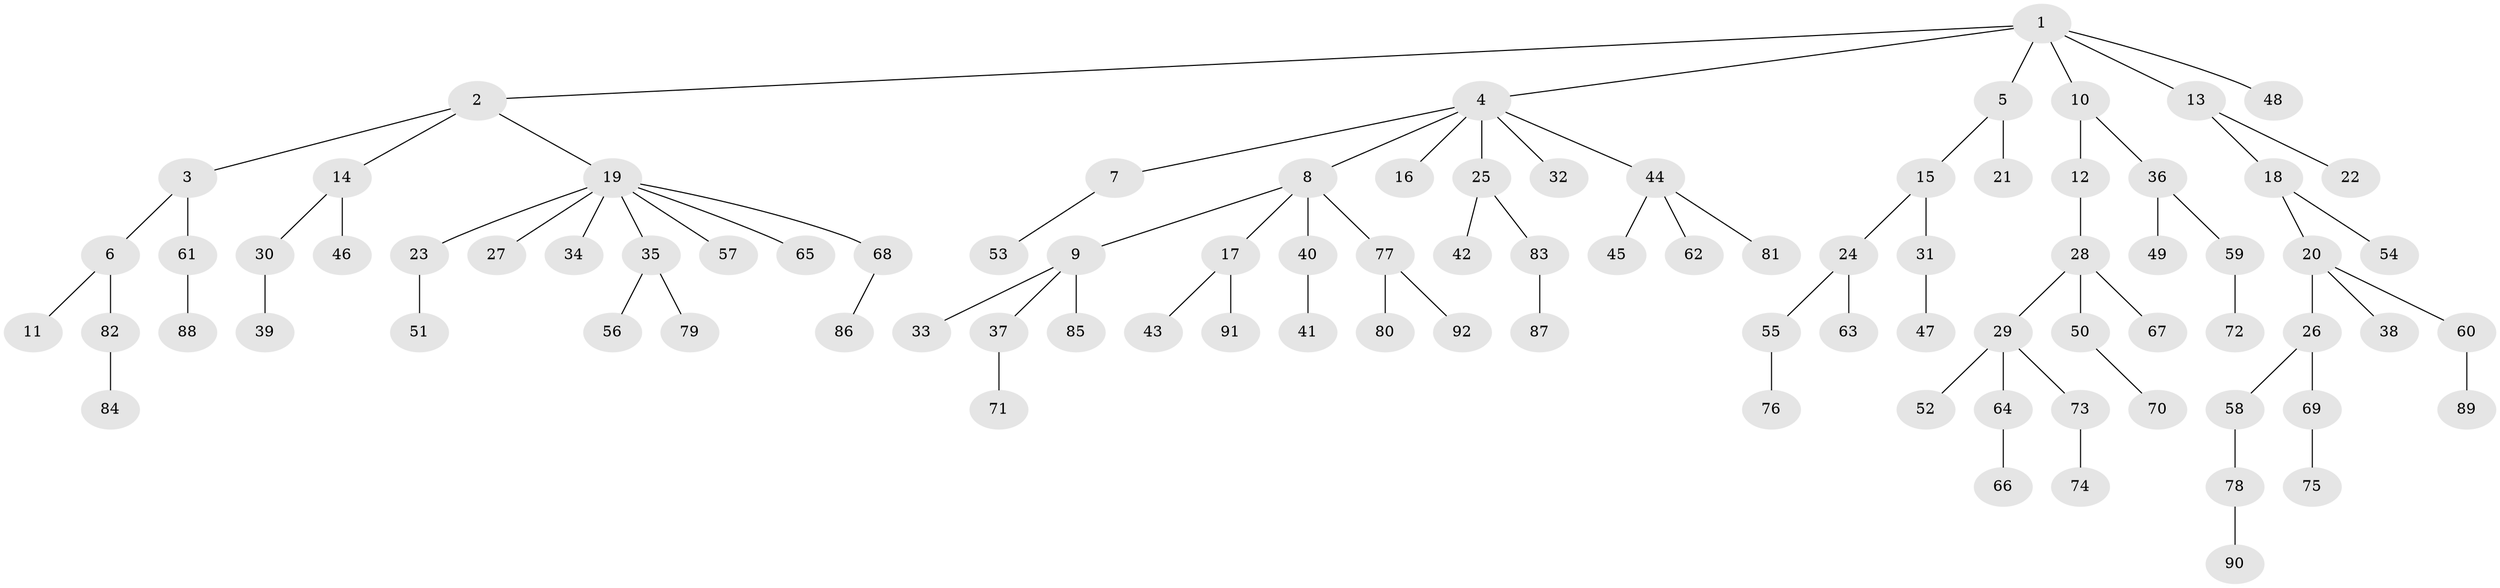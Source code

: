 // Generated by graph-tools (version 1.1) at 2025/53/03/09/25 04:53:54]
// undirected, 92 vertices, 91 edges
graph export_dot {
graph [start="1"]
  node [color=gray90,style=filled];
  1;
  2;
  3;
  4;
  5;
  6;
  7;
  8;
  9;
  10;
  11;
  12;
  13;
  14;
  15;
  16;
  17;
  18;
  19;
  20;
  21;
  22;
  23;
  24;
  25;
  26;
  27;
  28;
  29;
  30;
  31;
  32;
  33;
  34;
  35;
  36;
  37;
  38;
  39;
  40;
  41;
  42;
  43;
  44;
  45;
  46;
  47;
  48;
  49;
  50;
  51;
  52;
  53;
  54;
  55;
  56;
  57;
  58;
  59;
  60;
  61;
  62;
  63;
  64;
  65;
  66;
  67;
  68;
  69;
  70;
  71;
  72;
  73;
  74;
  75;
  76;
  77;
  78;
  79;
  80;
  81;
  82;
  83;
  84;
  85;
  86;
  87;
  88;
  89;
  90;
  91;
  92;
  1 -- 2;
  1 -- 4;
  1 -- 5;
  1 -- 10;
  1 -- 13;
  1 -- 48;
  2 -- 3;
  2 -- 14;
  2 -- 19;
  3 -- 6;
  3 -- 61;
  4 -- 7;
  4 -- 8;
  4 -- 16;
  4 -- 25;
  4 -- 32;
  4 -- 44;
  5 -- 15;
  5 -- 21;
  6 -- 11;
  6 -- 82;
  7 -- 53;
  8 -- 9;
  8 -- 17;
  8 -- 40;
  8 -- 77;
  9 -- 33;
  9 -- 37;
  9 -- 85;
  10 -- 12;
  10 -- 36;
  12 -- 28;
  13 -- 18;
  13 -- 22;
  14 -- 30;
  14 -- 46;
  15 -- 24;
  15 -- 31;
  17 -- 43;
  17 -- 91;
  18 -- 20;
  18 -- 54;
  19 -- 23;
  19 -- 27;
  19 -- 34;
  19 -- 35;
  19 -- 57;
  19 -- 65;
  19 -- 68;
  20 -- 26;
  20 -- 38;
  20 -- 60;
  23 -- 51;
  24 -- 55;
  24 -- 63;
  25 -- 42;
  25 -- 83;
  26 -- 58;
  26 -- 69;
  28 -- 29;
  28 -- 50;
  28 -- 67;
  29 -- 52;
  29 -- 64;
  29 -- 73;
  30 -- 39;
  31 -- 47;
  35 -- 56;
  35 -- 79;
  36 -- 49;
  36 -- 59;
  37 -- 71;
  40 -- 41;
  44 -- 45;
  44 -- 62;
  44 -- 81;
  50 -- 70;
  55 -- 76;
  58 -- 78;
  59 -- 72;
  60 -- 89;
  61 -- 88;
  64 -- 66;
  68 -- 86;
  69 -- 75;
  73 -- 74;
  77 -- 80;
  77 -- 92;
  78 -- 90;
  82 -- 84;
  83 -- 87;
}
